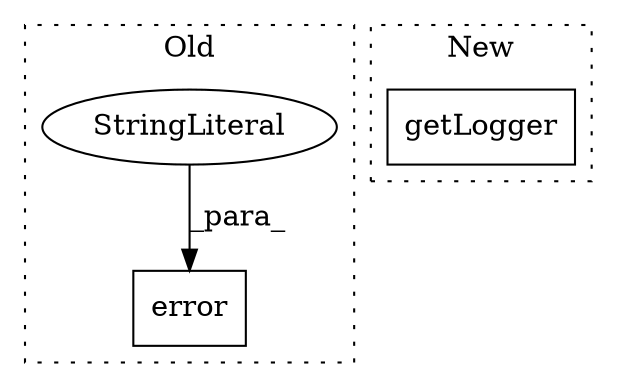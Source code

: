 digraph G {
subgraph cluster0 {
1 [label="error" a="32" s="398,436" l="6,1" shape="box"];
3 [label="StringLiteral" a="45" s="404" l="32" shape="ellipse"];
label = "Old";
style="dotted";
}
subgraph cluster1 {
2 [label="getLogger" a="32" s="319,337" l="10,1" shape="box"];
label = "New";
style="dotted";
}
3 -> 1 [label="_para_"];
}